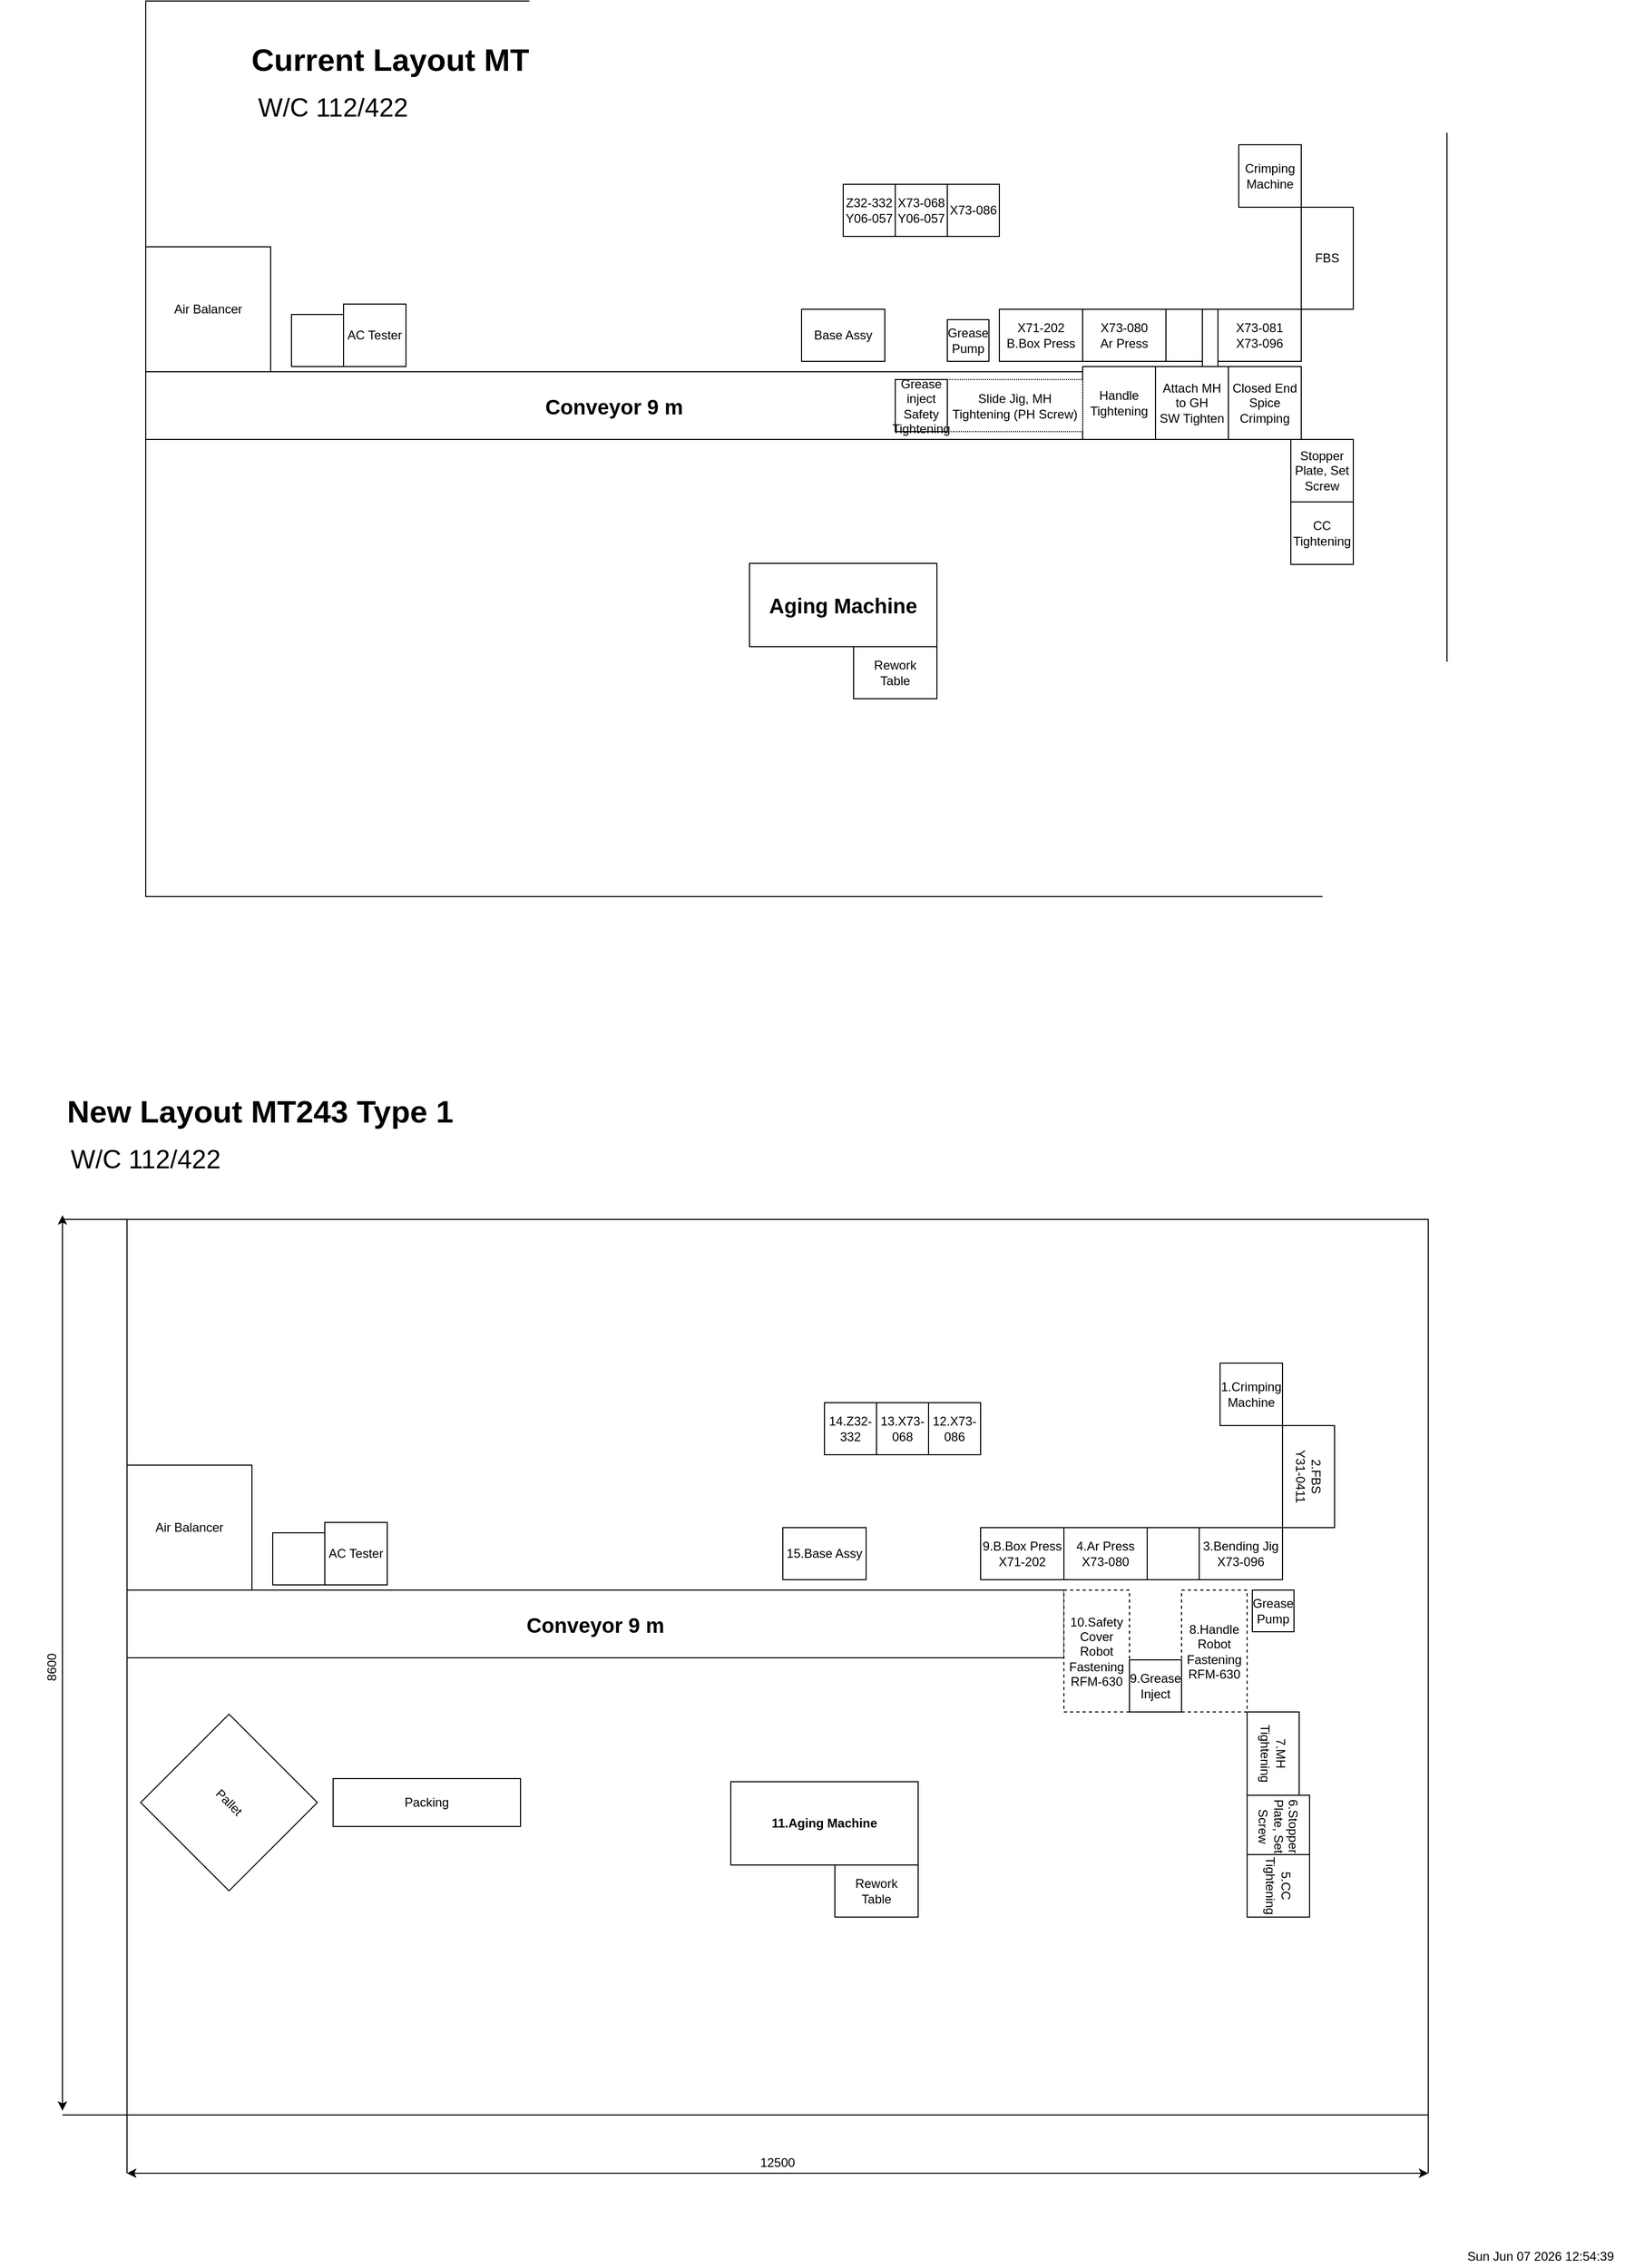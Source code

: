 <mxfile version="13.4.2" type="github" pages="4">
  <diagram id="wP9Wt2C_sTmRDWCd7HxM" name="Current">
    <mxGraphModel grid="1" shadow="0" math="0" pageHeight="1169" pageWidth="1654" pageScale="1" page="1" fold="1" arrows="1" connect="1" tooltips="1" guides="1" gridSize="10" dy="800" dx="1447">
      <root>
        <mxCell id="0" />
        <mxCell id="1" parent="0" />
        <mxCell id="Z4mGhJQoA359sYGt_ZBV-1" value="" parent="1" style="rounded=0;whiteSpace=wrap;html=1;" vertex="1">
          <mxGeometry as="geometry" y="154" x="220" width="1250" height="860" />
        </mxCell>
        <mxCell id="Z4mGhJQoA359sYGt_ZBV-2" value="&lt;b style=&quot;font-size: 20px&quot;&gt;&lt;font style=&quot;font-size: 20px&quot;&gt;Conveyor 9 m&lt;/font&gt;&lt;/b&gt;" parent="1" style="rounded=0;whiteSpace=wrap;html=1;" vertex="1">
          <mxGeometry as="geometry" y="510" x="220" width="900" height="65" />
        </mxCell>
        <mxCell id="Z4mGhJQoA359sYGt_ZBV-12" value="Handle Tightening" parent="1" style="rounded=0;whiteSpace=wrap;html=1;" vertex="1">
          <mxGeometry as="geometry" y="505" x="1120" width="70" height="70" />
        </mxCell>
        <mxCell id="Z4mGhJQoA359sYGt_ZBV-13" value="Attach MH to GH&lt;br&gt;SW Tighten" parent="1" style="rounded=0;whiteSpace=wrap;html=1;" vertex="1">
          <mxGeometry as="geometry" y="505" x="1190" width="70" height="70" />
        </mxCell>
        <mxCell id="Z4mGhJQoA359sYGt_ZBV-14" value="Closed End Spice Crimping" parent="1" style="rounded=0;whiteSpace=wrap;html=1;" vertex="1">
          <mxGeometry as="geometry" y="505" x="1260" width="70" height="70" />
        </mxCell>
        <mxCell id="Z4mGhJQoA359sYGt_ZBV-18" value="Stopper Plate, Set Screw" parent="1" style="rounded=0;whiteSpace=wrap;html=1;" vertex="1">
          <mxGeometry as="geometry" y="575" x="1320" width="60" height="60" />
        </mxCell>
        <mxCell id="Z4mGhJQoA359sYGt_ZBV-19" value="CC Tightening" parent="1" style="rounded=0;whiteSpace=wrap;html=1;" vertex="1">
          <mxGeometry as="geometry" y="635" x="1320" width="60" height="60" />
        </mxCell>
        <mxCell id="Z4mGhJQoA359sYGt_ZBV-20" value="&lt;b style=&quot;font-size: 30px&quot;&gt;&lt;font style=&quot;font-size: 30px&quot;&gt;Current Layout MT243&lt;/font&gt;&lt;/b&gt;" parent="1" style="text;html=1;strokeColor=none;fillColor=none;align=center;verticalAlign=middle;whiteSpace=wrap;rounded=0;" vertex="1">
          <mxGeometry as="geometry" y="180" x="250" width="460" height="60" />
        </mxCell>
        <mxCell id="Z4mGhJQoA359sYGt_ZBV-21" value="&lt;font style=&quot;font-size: 20px&quot;&gt;&lt;b&gt;Aging Machine&lt;/b&gt;&lt;/font&gt;" parent="1" style="rounded=0;whiteSpace=wrap;html=1;" vertex="1">
          <mxGeometry as="geometry" y="694" x="800" width="180" height="80" />
        </mxCell>
        <mxCell id="Z4mGhJQoA359sYGt_ZBV-22" value="&lt;font style=&quot;font-size: 25px&quot;&gt;W/C 112/422&lt;/font&gt;" parent="1" style="text;html=1;strokeColor=none;fillColor=none;align=center;verticalAlign=middle;whiteSpace=wrap;rounded=0;" vertex="1">
          <mxGeometry as="geometry" y="240" x="260" width="280" height="30" />
        </mxCell>
        <mxCell id="Z4mGhJQoA359sYGt_ZBV-26" value="X73-080&lt;br&gt;Ar Press" parent="1" style="rounded=0;whiteSpace=wrap;html=1;" vertex="1">
          <mxGeometry as="geometry" y="450" x="1120" width="80" height="50" />
        </mxCell>
        <mxCell id="Z4mGhJQoA359sYGt_ZBV-27" value="" parent="1" style="rounded=0;whiteSpace=wrap;html=1;" vertex="1">
          <mxGeometry as="geometry" y="450" x="1200" width="50" height="50" />
        </mxCell>
        <mxCell id="Z4mGhJQoA359sYGt_ZBV-28" value="X73-081&lt;br&gt;X73-096" parent="1" style="rounded=0;whiteSpace=wrap;html=1;" vertex="1">
          <mxGeometry as="geometry" y="450" x="1250" width="80" height="50" />
        </mxCell>
        <mxCell id="Z4mGhJQoA359sYGt_ZBV-31" value="FBS" parent="1" style="rounded=0;whiteSpace=wrap;html=1;" vertex="1">
          <mxGeometry as="geometry" y="352" x="1330" width="50" height="98" />
        </mxCell>
        <mxCell id="Z4mGhJQoA359sYGt_ZBV-32" value="Crimping&lt;br&gt;Machine" parent="1" style="rounded=0;whiteSpace=wrap;html=1;" vertex="1">
          <mxGeometry as="geometry" y="292" x="1270" width="60" height="60" />
        </mxCell>
        <mxCell id="Z4mGhJQoA359sYGt_ZBV-33" value="X71-202&lt;br&gt;B.Box Press" parent="1" style="rounded=0;whiteSpace=wrap;html=1;" vertex="1">
          <mxGeometry as="geometry" y="450" x="1040" width="80" height="50" />
        </mxCell>
        <mxCell id="Z4mGhJQoA359sYGt_ZBV-34" value="Grease Pump" parent="1" style="rounded=0;whiteSpace=wrap;html=1;" vertex="1">
          <mxGeometry as="geometry" y="460" x="990" width="40" height="40" />
        </mxCell>
        <mxCell id="Z4mGhJQoA359sYGt_ZBV-35" value="Rework&lt;br&gt;Table" parent="1" style="rounded=0;whiteSpace=wrap;html=1;" vertex="1">
          <mxGeometry as="geometry" y="774" x="900" width="80" height="50" />
        </mxCell>
        <mxCell id="Z4mGhJQoA359sYGt_ZBV-36" value="Air Balancer" parent="1" style="rounded=0;whiteSpace=wrap;html=1;" vertex="1">
          <mxGeometry as="geometry" y="390" x="220" width="120" height="120" />
        </mxCell>
        <mxCell id="Z4mGhJQoA359sYGt_ZBV-37" value="" parent="1" style="rounded=0;whiteSpace=wrap;html=1;" vertex="1">
          <mxGeometry as="geometry" y="455" x="360" width="50" height="50" />
        </mxCell>
        <mxCell id="Z4mGhJQoA359sYGt_ZBV-38" value="AC Tester" parent="1" style="rounded=0;whiteSpace=wrap;html=1;" vertex="1">
          <mxGeometry as="geometry" y="445" x="410" width="60" height="60" />
        </mxCell>
        <mxCell id="Z4mGhJQoA359sYGt_ZBV-39" value="X73-086" parent="1" style="rounded=0;whiteSpace=wrap;html=1;" vertex="1">
          <mxGeometry as="geometry" y="330" x="990" width="50" height="50" />
        </mxCell>
        <mxCell id="Z4mGhJQoA359sYGt_ZBV-40" value="X73-068&lt;br&gt;Y06-057" parent="1" style="rounded=0;whiteSpace=wrap;html=1;" vertex="1">
          <mxGeometry as="geometry" y="330" x="940" width="50" height="50" />
        </mxCell>
        <mxCell id="Z4mGhJQoA359sYGt_ZBV-41" value="Z32-332&lt;br&gt;Y06-057" parent="1" style="rounded=0;whiteSpace=wrap;html=1;" vertex="1">
          <mxGeometry as="geometry" y="330" x="890" width="50" height="50" />
        </mxCell>
        <mxCell id="Z4mGhJQoA359sYGt_ZBV-42" value="Base Assy" parent="1" style="rounded=0;whiteSpace=wrap;html=1;" vertex="1">
          <mxGeometry as="geometry" y="450" x="850" width="80" height="50" />
        </mxCell>
        <mxCell id="Z4mGhJQoA359sYGt_ZBV-43" value="" parent="1" style="rounded=0;whiteSpace=wrap;html=1;" vertex="1">
          <mxGeometry as="geometry" y="1324" x="202" width="1250" height="860" />
        </mxCell>
        <mxCell id="Z4mGhJQoA359sYGt_ZBV-44" value="&lt;b style=&quot;font-size: 20px&quot;&gt;&lt;font style=&quot;font-size: 20px&quot;&gt;Conveyor 9 m&lt;/font&gt;&lt;/b&gt;" parent="1" style="rounded=0;whiteSpace=wrap;html=1;" vertex="1">
          <mxGeometry as="geometry" y="1680" x="202" width="900" height="65" />
        </mxCell>
        <mxCell id="Z4mGhJQoA359sYGt_ZBV-50" value="&lt;b style=&quot;font-size: 30px&quot;&gt;&lt;font style=&quot;font-size: 30px&quot;&gt;New Layout MT243 Type 1&lt;/font&gt;&lt;/b&gt;" parent="1" style="text;html=1;strokeColor=none;fillColor=none;align=center;verticalAlign=middle;whiteSpace=wrap;rounded=0;" vertex="1">
          <mxGeometry as="geometry" y="1190" x="100" width="460" height="60" />
        </mxCell>
        <mxCell id="Z4mGhJQoA359sYGt_ZBV-51" value="&lt;font style=&quot;font-size: 12px&quot;&gt;&lt;b&gt;11.Aging Machine&lt;/b&gt;&lt;/font&gt;" parent="1" style="rounded=0;whiteSpace=wrap;html=1;" vertex="1">
          <mxGeometry as="geometry" y="1864" x="782" width="180" height="80" />
        </mxCell>
        <mxCell id="Z4mGhJQoA359sYGt_ZBV-52" value="&lt;font style=&quot;font-size: 25px&quot;&gt;W/C 112/422&lt;/font&gt;" parent="1" style="text;html=1;strokeColor=none;fillColor=none;align=center;verticalAlign=middle;whiteSpace=wrap;rounded=0;" vertex="1">
          <mxGeometry as="geometry" y="1250" x="80" width="280" height="30" />
        </mxCell>
        <mxCell id="Z4mGhJQoA359sYGt_ZBV-53" value="4.Ar Press&lt;br&gt;X73-080" parent="1" style="rounded=0;whiteSpace=wrap;html=1;" vertex="1">
          <mxGeometry as="geometry" y="1620" x="1102" width="80" height="50" />
        </mxCell>
        <mxCell id="Z4mGhJQoA359sYGt_ZBV-54" value="" parent="1" style="rounded=0;whiteSpace=wrap;html=1;" vertex="1">
          <mxGeometry as="geometry" y="1620" x="1182" width="50" height="50" />
        </mxCell>
        <mxCell id="Z4mGhJQoA359sYGt_ZBV-55" value="3.Bending Jig&lt;br&gt;X73-096" parent="1" style="rounded=0;whiteSpace=wrap;html=1;" vertex="1">
          <mxGeometry as="geometry" y="1620" x="1232" width="80" height="50" />
        </mxCell>
        <mxCell id="Z4mGhJQoA359sYGt_ZBV-56" value="2.FBS&lt;br&gt;Y31-0411" parent="1" style="rounded=0;whiteSpace=wrap;html=1;horizontal=0;direction=west;rotation=-180;" vertex="1">
          <mxGeometry as="geometry" y="1522" x="1312" width="50" height="98" />
        </mxCell>
        <mxCell id="Z4mGhJQoA359sYGt_ZBV-57" value="1.Crimping&lt;br&gt;Machine" parent="1" style="rounded=0;whiteSpace=wrap;html=1;" vertex="1">
          <mxGeometry as="geometry" y="1462" x="1252" width="60" height="60" />
        </mxCell>
        <mxCell id="Z4mGhJQoA359sYGt_ZBV-58" value="9.B.Box Press&lt;br&gt;X71-202" parent="1" style="rounded=0;whiteSpace=wrap;html=1;" vertex="1">
          <mxGeometry as="geometry" y="1620" x="1022" width="80" height="50" />
        </mxCell>
        <mxCell id="Z4mGhJQoA359sYGt_ZBV-59" value="Grease Pump" parent="1" style="rounded=0;whiteSpace=wrap;html=1;" vertex="1">
          <mxGeometry as="geometry" y="1680" x="1283" width="40" height="40" />
        </mxCell>
        <mxCell id="Z4mGhJQoA359sYGt_ZBV-60" value="Rework&lt;br&gt;Table" parent="1" style="rounded=0;whiteSpace=wrap;html=1;" vertex="1">
          <mxGeometry as="geometry" y="1944" x="882" width="80" height="50" />
        </mxCell>
        <mxCell id="Z4mGhJQoA359sYGt_ZBV-61" value="Air Balancer" parent="1" style="rounded=0;whiteSpace=wrap;html=1;" vertex="1">
          <mxGeometry as="geometry" y="1560" x="202" width="120" height="120" />
        </mxCell>
        <mxCell id="Z4mGhJQoA359sYGt_ZBV-62" value="" parent="1" style="rounded=0;whiteSpace=wrap;html=1;" vertex="1">
          <mxGeometry as="geometry" y="1625" x="342" width="50" height="50" />
        </mxCell>
        <mxCell id="Z4mGhJQoA359sYGt_ZBV-63" value="AC Tester" parent="1" style="rounded=0;whiteSpace=wrap;html=1;" vertex="1">
          <mxGeometry as="geometry" y="1615" x="392" width="60" height="60" />
        </mxCell>
        <mxCell id="Z4mGhJQoA359sYGt_ZBV-64" value="12.X73-086" parent="1" style="rounded=0;whiteSpace=wrap;html=1;" vertex="1">
          <mxGeometry as="geometry" y="1500" x="972" width="50" height="50" />
        </mxCell>
        <mxCell id="Z4mGhJQoA359sYGt_ZBV-65" value="13.X73-068" parent="1" style="rounded=0;whiteSpace=wrap;html=1;" vertex="1">
          <mxGeometry as="geometry" y="1500" x="922" width="50" height="50" />
        </mxCell>
        <mxCell id="Z4mGhJQoA359sYGt_ZBV-66" value="14.Z32-332" parent="1" style="rounded=0;whiteSpace=wrap;html=1;" vertex="1">
          <mxGeometry as="geometry" y="1500" x="872" width="50" height="50" />
        </mxCell>
        <mxCell id="Z4mGhJQoA359sYGt_ZBV-67" value="15.Base Assy" parent="1" style="rounded=0;whiteSpace=wrap;html=1;" vertex="1">
          <mxGeometry as="geometry" y="1620" x="832" width="80" height="50" />
        </mxCell>
        <mxCell id="Z4mGhJQoA359sYGt_ZBV-68" value="Slide Jig, MH Tightening (PH Screw)" parent="1" style="rounded=0;whiteSpace=wrap;html=1;dashed=1;dashPattern=1 1;" vertex="1">
          <mxGeometry as="geometry" y="517.5" x="990" width="130" height="50" />
        </mxCell>
        <mxCell id="Z4mGhJQoA359sYGt_ZBV-69" value="Grease inject&lt;br&gt;Safety Tightening" parent="1" style="rounded=0;whiteSpace=wrap;html=1;" vertex="1">
          <mxGeometry as="geometry" y="517.5" x="940" width="50" height="50" />
        </mxCell>
        <mxCell id="Z4mGhJQoA359sYGt_ZBV-70" value="10.Safety Cover Robot Fastening&lt;br&gt;RFM-630" parent="1" style="rounded=0;whiteSpace=wrap;html=1;dashed=1;" vertex="1">
          <mxGeometry as="geometry" y="1680" x="1102" width="63" height="117" />
        </mxCell>
        <mxCell id="Z4mGhJQoA359sYGt_ZBV-71" value="8.Handle Robot Fastening&lt;br&gt;RFM-630" parent="1" style="rounded=0;whiteSpace=wrap;html=1;dashed=1;" vertex="1">
          <mxGeometry as="geometry" y="1680" x="1215" width="63" height="117" />
        </mxCell>
        <mxCell id="Z4mGhJQoA359sYGt_ZBV-73" value="9.Grease Inject" parent="1" style="rounded=0;whiteSpace=wrap;html=1;" vertex="1">
          <mxGeometry as="geometry" y="1747" x="1165" width="50" height="50" />
        </mxCell>
        <mxCell id="Z4mGhJQoA359sYGt_ZBV-74" value="7.MH Tightening" parent="1" style="rounded=0;whiteSpace=wrap;html=1;horizontal=0;rotation=-180;" vertex="1">
          <mxGeometry as="geometry" y="1797" x="1278" width="50" height="80" />
        </mxCell>
        <mxCell id="Z4mGhJQoA359sYGt_ZBV-75" value="6.Stopper Plate, Set Screw" parent="1" style="rounded=0;whiteSpace=wrap;html=1;horizontal=0;rotation=-180;" vertex="1">
          <mxGeometry as="geometry" y="1877" x="1278" width="60" height="60" />
        </mxCell>
        <mxCell id="Z4mGhJQoA359sYGt_ZBV-76" value="5.CC Tightening" parent="1" style="rounded=0;whiteSpace=wrap;html=1;rotation=90;" vertex="1">
          <mxGeometry as="geometry" y="1934" x="1278" width="60" height="60" />
        </mxCell>
        <mxCell id="ojeW7tT7iBC3eu_94yLe-4" value="" parent="1" style="rounded=0;whiteSpace=wrap;html=1;labelBackgroundColor=#ffffff;" vertex="1">
          <mxGeometry as="geometry" y="450" x="1235" width="15" height="55" />
        </mxCell>
        <mxCell id="ojeW7tT7iBC3eu_94yLe-6" value="" parent="1" style="endArrow=none;html=1;" edge="1">
          <mxGeometry as="geometry" width="50" height="50" relative="1">
            <mxPoint as="sourcePoint" y="1324" x="140" />
            <mxPoint as="targetPoint" y="1324" x="202" />
          </mxGeometry>
        </mxCell>
        <mxCell id="ojeW7tT7iBC3eu_94yLe-8" value="" parent="1" style="endArrow=none;html=1;" edge="1">
          <mxGeometry as="geometry" width="50" height="50" relative="1">
            <mxPoint as="sourcePoint" y="2184" x="140" />
            <mxPoint as="targetPoint" y="2184" x="202" />
          </mxGeometry>
        </mxCell>
        <mxCell id="ojeW7tT7iBC3eu_94yLe-9" value="" parent="1" style="endArrow=classic;startArrow=classic;html=1;" edge="1">
          <mxGeometry as="geometry" width="50" height="50" relative="1">
            <mxPoint as="sourcePoint" y="2180" x="140" />
            <mxPoint as="targetPoint" y="1320" x="140" />
          </mxGeometry>
        </mxCell>
        <mxCell id="ojeW7tT7iBC3eu_94yLe-11" value="8600" parent="1" style="text;html=1;strokeColor=none;fillColor=none;align=center;verticalAlign=middle;whiteSpace=wrap;rounded=0;labelBackgroundColor=none;aspect=fixed;rotation=-90;" vertex="1">
          <mxGeometry as="geometry" y="1744" x="110" width="40" height="20" />
        </mxCell>
        <mxCell id="ojeW7tT7iBC3eu_94yLe-12" value="" parent="1" style="endArrow=none;html=1;entryX=0;entryY=1;entryDx=0;entryDy=0;" edge="1" target="Z4mGhJQoA359sYGt_ZBV-43">
          <mxGeometry as="geometry" width="50" height="50" relative="1">
            <mxPoint as="sourcePoint" y="2240" x="202" />
            <mxPoint as="targetPoint" y="2250" x="260" />
          </mxGeometry>
        </mxCell>
        <mxCell id="ojeW7tT7iBC3eu_94yLe-13" value="" parent="1" style="endArrow=none;html=1;entryX=0;entryY=1;entryDx=0;entryDy=0;" edge="1">
          <mxGeometry as="geometry" width="50" height="50" relative="1">
            <mxPoint as="sourcePoint" y="2240" x="1452" />
            <mxPoint as="targetPoint" y="2184" x="1452" />
          </mxGeometry>
        </mxCell>
        <mxCell id="ojeW7tT7iBC3eu_94yLe-15" value="" parent="1" style="endArrow=classic;startArrow=classic;html=1;" edge="1">
          <mxGeometry as="geometry" width="50" height="50" relative="1">
            <mxPoint as="sourcePoint" y="2240" x="1452" />
            <mxPoint as="targetPoint" y="2240" x="202" />
          </mxGeometry>
        </mxCell>
        <mxCell id="ojeW7tT7iBC3eu_94yLe-16" value="12500" parent="1" style="text;html=1;strokeColor=none;fillColor=none;align=center;verticalAlign=middle;whiteSpace=wrap;rounded=0;labelBackgroundColor=none;" vertex="1">
          <mxGeometry as="geometry" y="2220" x="807" width="40" height="20" />
        </mxCell>
        <mxCell id="ojeW7tT7iBC3eu_94yLe-17" value="&lt;font style=&quot;background-color: transparent&quot;&gt;Pallet&lt;/font&gt;" parent="1" style="whiteSpace=wrap;html=1;aspect=fixed;labelBackgroundColor=none;rotation=45;" vertex="1">
          <mxGeometry as="geometry" y="1824" x="240" width="120" height="120" />
        </mxCell>
        <UserObject id="ojeW7tT7iBC3eu_94yLe-18" label="%date{ddd mmm dd yyyy HH:MM:ss}%" placeholders="1">
          <mxCell parent="1" style="text;html=1;strokeColor=none;fillColor=none;align=center;verticalAlign=middle;whiteSpace=wrap;overflow=hidden;labelBackgroundColor=none;" vertex="1">
            <mxGeometry as="geometry" y="2310" x="1480" width="160" height="20" />
          </mxCell>
        </UserObject>
        <mxCell id="ojeW7tT7iBC3eu_94yLe-29" value="Packing" parent="1" style="rounded=0;whiteSpace=wrap;html=1;" vertex="1">
          <mxGeometry as="geometry" y="1861" x="400" width="180" height="46" />
        </mxCell>
      </root>
    </mxGraphModel>
  </diagram>
  <diagram id="a1I7eFaacvql8K30oj_m" name="Type1">
    <mxGraphModel grid="1" shadow="0" math="0" pageHeight="1169" pageWidth="1654" pageScale="1" page="1" fold="1" arrows="1" connect="1" tooltips="1" guides="1" gridSize="10" dy="-483" dx="1240">
      <root>
        <mxCell id="PlNr080X48ymPJ8tfxlA-0" />
        <mxCell id="PlNr080X48ymPJ8tfxlA-1" parent="PlNr080X48ymPJ8tfxlA-0" />
        <mxCell id="PlNr080X48ymPJ8tfxlA-27" value="" parent="PlNr080X48ymPJ8tfxlA-1" style="rounded=0;whiteSpace=wrap;html=1;" vertex="1">
          <mxGeometry as="geometry" y="1324" x="202" width="1250" height="860" />
        </mxCell>
        <mxCell id="PlNr080X48ymPJ8tfxlA-28" value="&lt;b style=&quot;font-size: 20px&quot;&gt;&lt;font style=&quot;font-size: 20px&quot;&gt;Conveyor 9 m&lt;/font&gt;&lt;/b&gt;" parent="PlNr080X48ymPJ8tfxlA-1" style="rounded=0;whiteSpace=wrap;html=1;" vertex="1">
          <mxGeometry as="geometry" y="1680" x="202" width="900" height="65" />
        </mxCell>
        <mxCell id="PlNr080X48ymPJ8tfxlA-29" value="&lt;b style=&quot;font-size: 30px&quot;&gt;&lt;font style=&quot;font-size: 30px&quot;&gt;New Layout MT243 Type 1&lt;/font&gt;&lt;/b&gt;" parent="PlNr080X48ymPJ8tfxlA-1" style="text;html=1;strokeColor=none;fillColor=none;align=center;verticalAlign=middle;whiteSpace=wrap;rounded=0;" vertex="1">
          <mxGeometry as="geometry" y="1190" x="100" width="460" height="60" />
        </mxCell>
        <mxCell id="PlNr080X48ymPJ8tfxlA-30" value="&lt;font style=&quot;font-size: 12px&quot;&gt;&lt;b&gt;11.Aging Machine&lt;/b&gt;&lt;/font&gt;" parent="PlNr080X48ymPJ8tfxlA-1" style="rounded=0;whiteSpace=wrap;html=1;" vertex="1">
          <mxGeometry as="geometry" y="1864" x="782" width="180" height="80" />
        </mxCell>
        <mxCell id="PlNr080X48ymPJ8tfxlA-31" value="&lt;font style=&quot;font-size: 25px&quot;&gt;W/C 112/422&lt;/font&gt;" parent="PlNr080X48ymPJ8tfxlA-1" style="text;html=1;strokeColor=none;fillColor=none;align=center;verticalAlign=middle;whiteSpace=wrap;rounded=0;" vertex="1">
          <mxGeometry as="geometry" y="1250" x="80" width="280" height="30" />
        </mxCell>
        <mxCell id="PlNr080X48ymPJ8tfxlA-32" value="4.Ar Press&lt;br&gt;X73-080" parent="PlNr080X48ymPJ8tfxlA-1" style="rounded=0;whiteSpace=wrap;html=1;" vertex="1">
          <mxGeometry as="geometry" y="1620" x="1102" width="80" height="50" />
        </mxCell>
        <mxCell id="PlNr080X48ymPJ8tfxlA-33" value="" parent="PlNr080X48ymPJ8tfxlA-1" style="rounded=0;whiteSpace=wrap;html=1;" vertex="1">
          <mxGeometry as="geometry" y="1620" x="1182" width="50" height="50" />
        </mxCell>
        <mxCell id="PlNr080X48ymPJ8tfxlA-34" value="3.Bending Jig&lt;br&gt;X73-096" parent="PlNr080X48ymPJ8tfxlA-1" style="rounded=0;whiteSpace=wrap;html=1;" vertex="1">
          <mxGeometry as="geometry" y="1620" x="1232" width="80" height="50" />
        </mxCell>
        <mxCell id="PlNr080X48ymPJ8tfxlA-35" value="2.FBS&lt;br&gt;Y31-0411" parent="PlNr080X48ymPJ8tfxlA-1" style="rounded=0;whiteSpace=wrap;html=1;horizontal=0;direction=west;rotation=-180;" vertex="1">
          <mxGeometry as="geometry" y="1522" x="1312" width="50" height="98" />
        </mxCell>
        <mxCell id="PlNr080X48ymPJ8tfxlA-36" value="1.Crimping&lt;br&gt;Machine" parent="PlNr080X48ymPJ8tfxlA-1" style="rounded=0;whiteSpace=wrap;html=1;" vertex="1">
          <mxGeometry as="geometry" y="1462" x="1252" width="60" height="60" />
        </mxCell>
        <mxCell id="PlNr080X48ymPJ8tfxlA-37" value="9.B.Box Press&lt;br&gt;X71-202" parent="PlNr080X48ymPJ8tfxlA-1" style="rounded=0;whiteSpace=wrap;html=1;" vertex="1">
          <mxGeometry as="geometry" y="1620" x="1022" width="80" height="50" />
        </mxCell>
        <mxCell id="PlNr080X48ymPJ8tfxlA-38" value="Grease Pump" parent="PlNr080X48ymPJ8tfxlA-1" style="rounded=0;whiteSpace=wrap;html=1;" vertex="1">
          <mxGeometry as="geometry" y="1680" x="1283" width="40" height="40" />
        </mxCell>
        <mxCell id="PlNr080X48ymPJ8tfxlA-39" value="Rework&lt;br&gt;Table" parent="PlNr080X48ymPJ8tfxlA-1" style="rounded=0;whiteSpace=wrap;html=1;" vertex="1">
          <mxGeometry as="geometry" y="1944" x="882" width="80" height="50" />
        </mxCell>
        <mxCell id="PlNr080X48ymPJ8tfxlA-40" value="Air Balancer" parent="PlNr080X48ymPJ8tfxlA-1" style="rounded=0;whiteSpace=wrap;html=1;" vertex="1">
          <mxGeometry as="geometry" y="1560" x="202" width="120" height="120" />
        </mxCell>
        <mxCell id="PlNr080X48ymPJ8tfxlA-41" value="" parent="PlNr080X48ymPJ8tfxlA-1" style="rounded=0;whiteSpace=wrap;html=1;" vertex="1">
          <mxGeometry as="geometry" y="1625" x="342" width="50" height="50" />
        </mxCell>
        <mxCell id="PlNr080X48ymPJ8tfxlA-42" value="AC Tester" parent="PlNr080X48ymPJ8tfxlA-1" style="rounded=0;whiteSpace=wrap;html=1;" vertex="1">
          <mxGeometry as="geometry" y="1615" x="392" width="60" height="60" />
        </mxCell>
        <mxCell id="PlNr080X48ymPJ8tfxlA-43" value="12.X73-086" parent="PlNr080X48ymPJ8tfxlA-1" style="rounded=0;whiteSpace=wrap;html=1;" vertex="1">
          <mxGeometry as="geometry" y="1500" x="972" width="50" height="50" />
        </mxCell>
        <mxCell id="PlNr080X48ymPJ8tfxlA-44" value="13.X73-068" parent="PlNr080X48ymPJ8tfxlA-1" style="rounded=0;whiteSpace=wrap;html=1;" vertex="1">
          <mxGeometry as="geometry" y="1500" x="922" width="50" height="50" />
        </mxCell>
        <mxCell id="PlNr080X48ymPJ8tfxlA-45" value="14.Z32-332" parent="PlNr080X48ymPJ8tfxlA-1" style="rounded=0;whiteSpace=wrap;html=1;" vertex="1">
          <mxGeometry as="geometry" y="1500" x="872" width="50" height="50" />
        </mxCell>
        <mxCell id="PlNr080X48ymPJ8tfxlA-46" value="15.Base Assy" parent="PlNr080X48ymPJ8tfxlA-1" style="rounded=0;whiteSpace=wrap;html=1;" vertex="1">
          <mxGeometry as="geometry" y="1620" x="832" width="80" height="50" />
        </mxCell>
        <mxCell id="PlNr080X48ymPJ8tfxlA-49" value="10.Safety Cover Robot Fastening&lt;br&gt;RFM-630" parent="PlNr080X48ymPJ8tfxlA-1" style="rounded=0;whiteSpace=wrap;html=1;dashed=1;" vertex="1">
          <mxGeometry as="geometry" y="1680" x="1102" width="63" height="117" />
        </mxCell>
        <mxCell id="PlNr080X48ymPJ8tfxlA-50" value="8.Handle Robot Fastening&lt;br&gt;RFM-630" parent="PlNr080X48ymPJ8tfxlA-1" style="rounded=0;whiteSpace=wrap;html=1;dashed=1;" vertex="1">
          <mxGeometry as="geometry" y="1680" x="1215" width="63" height="117" />
        </mxCell>
        <mxCell id="PlNr080X48ymPJ8tfxlA-51" value="9.Grease Inject" parent="PlNr080X48ymPJ8tfxlA-1" style="rounded=0;whiteSpace=wrap;html=1;" vertex="1">
          <mxGeometry as="geometry" y="1747" x="1165" width="50" height="50" />
        </mxCell>
        <mxCell id="PlNr080X48ymPJ8tfxlA-52" value="7.MH Tightening" parent="PlNr080X48ymPJ8tfxlA-1" style="rounded=0;whiteSpace=wrap;html=1;horizontal=0;rotation=-180;" vertex="1">
          <mxGeometry as="geometry" y="1797" x="1278" width="50" height="80" />
        </mxCell>
        <mxCell id="PlNr080X48ymPJ8tfxlA-53" value="6.Stopper Plate, Set Screw" parent="PlNr080X48ymPJ8tfxlA-1" style="rounded=0;whiteSpace=wrap;html=1;horizontal=0;rotation=-180;" vertex="1">
          <mxGeometry as="geometry" y="1877" x="1278" width="60" height="60" />
        </mxCell>
        <mxCell id="PlNr080X48ymPJ8tfxlA-54" value="5.CC Tightening" parent="PlNr080X48ymPJ8tfxlA-1" style="rounded=0;whiteSpace=wrap;html=1;rotation=90;" vertex="1">
          <mxGeometry as="geometry" y="1934" x="1278" width="60" height="60" />
        </mxCell>
        <mxCell id="PlNr080X48ymPJ8tfxlA-56" value="" parent="PlNr080X48ymPJ8tfxlA-1" style="endArrow=none;html=1;" edge="1">
          <mxGeometry as="geometry" width="50" height="50" relative="1">
            <mxPoint as="sourcePoint" y="1324" x="140" />
            <mxPoint as="targetPoint" y="1324" x="202" />
          </mxGeometry>
        </mxCell>
        <mxCell id="PlNr080X48ymPJ8tfxlA-57" value="" parent="PlNr080X48ymPJ8tfxlA-1" style="endArrow=none;html=1;" edge="1">
          <mxGeometry as="geometry" width="50" height="50" relative="1">
            <mxPoint as="sourcePoint" y="2184" x="140" />
            <mxPoint as="targetPoint" y="2184" x="202" />
          </mxGeometry>
        </mxCell>
        <mxCell id="PlNr080X48ymPJ8tfxlA-58" value="" parent="PlNr080X48ymPJ8tfxlA-1" style="endArrow=classic;startArrow=classic;html=1;" edge="1">
          <mxGeometry as="geometry" width="50" height="50" relative="1">
            <mxPoint as="sourcePoint" y="2180" x="140" />
            <mxPoint as="targetPoint" y="1320" x="140" />
          </mxGeometry>
        </mxCell>
        <mxCell id="PlNr080X48ymPJ8tfxlA-59" value="8600" parent="PlNr080X48ymPJ8tfxlA-1" style="text;html=1;strokeColor=none;fillColor=none;align=center;verticalAlign=middle;whiteSpace=wrap;rounded=0;labelBackgroundColor=none;aspect=fixed;rotation=-90;" vertex="1">
          <mxGeometry as="geometry" y="1744" x="110" width="40" height="20" />
        </mxCell>
        <mxCell id="PlNr080X48ymPJ8tfxlA-60" value="" parent="PlNr080X48ymPJ8tfxlA-1" style="endArrow=none;html=1;entryX=0;entryY=1;entryDx=0;entryDy=0;" edge="1" target="PlNr080X48ymPJ8tfxlA-27">
          <mxGeometry as="geometry" width="50" height="50" relative="1">
            <mxPoint as="sourcePoint" y="2240" x="202" />
            <mxPoint as="targetPoint" y="2250" x="260" />
          </mxGeometry>
        </mxCell>
        <mxCell id="PlNr080X48ymPJ8tfxlA-61" value="" parent="PlNr080X48ymPJ8tfxlA-1" style="endArrow=none;html=1;entryX=0;entryY=1;entryDx=0;entryDy=0;" edge="1">
          <mxGeometry as="geometry" width="50" height="50" relative="1">
            <mxPoint as="sourcePoint" y="2240" x="1452" />
            <mxPoint as="targetPoint" y="2184" x="1452" />
          </mxGeometry>
        </mxCell>
        <mxCell id="PlNr080X48ymPJ8tfxlA-62" value="" parent="PlNr080X48ymPJ8tfxlA-1" style="endArrow=classic;startArrow=classic;html=1;" edge="1">
          <mxGeometry as="geometry" width="50" height="50" relative="1">
            <mxPoint as="sourcePoint" y="2240" x="1452" />
            <mxPoint as="targetPoint" y="2240" x="202" />
          </mxGeometry>
        </mxCell>
        <mxCell id="PlNr080X48ymPJ8tfxlA-63" value="12500" parent="PlNr080X48ymPJ8tfxlA-1" style="text;html=1;strokeColor=none;fillColor=none;align=center;verticalAlign=middle;whiteSpace=wrap;rounded=0;labelBackgroundColor=none;" vertex="1">
          <mxGeometry as="geometry" y="2220" x="807" width="40" height="20" />
        </mxCell>
        <mxCell id="PlNr080X48ymPJ8tfxlA-64" value="&lt;font style=&quot;background-color: transparent&quot;&gt;Pallet&lt;/font&gt;" parent="PlNr080X48ymPJ8tfxlA-1" style="whiteSpace=wrap;html=1;aspect=fixed;labelBackgroundColor=none;rotation=45;" vertex="1">
          <mxGeometry as="geometry" y="1824" x="240" width="120" height="120" />
        </mxCell>
        <UserObject id="PlNr080X48ymPJ8tfxlA-65" label="%date{ddd mmm dd yyyy HH:MM:ss}%" placeholders="1">
          <mxCell parent="PlNr080X48ymPJ8tfxlA-1" style="text;html=1;strokeColor=none;fillColor=none;align=center;verticalAlign=middle;whiteSpace=wrap;overflow=hidden;labelBackgroundColor=none;" vertex="1">
            <mxGeometry as="geometry" y="2310" x="1480" width="160" height="20" />
          </mxCell>
        </UserObject>
        <mxCell id="PlNr080X48ymPJ8tfxlA-66" value="Packing" parent="PlNr080X48ymPJ8tfxlA-1" style="rounded=0;whiteSpace=wrap;html=1;" vertex="1">
          <mxGeometry as="geometry" y="1861" x="400" width="180" height="46" />
        </mxCell>
      </root>
    </mxGraphModel>
  </diagram>
  <diagram id="f2VGJII_2y8b4zomRorp" name="Type2">
    <mxGraphModel grid="1" shadow="0" math="0" pageHeight="1169" pageWidth="1654" pageScale="1" page="1" fold="1" arrows="1" connect="1" tooltips="1" guides="1" gridSize="10" dy="-689" dx="868">
      <root>
        <mxCell id="L-VaqTzVUI_c6U14HScF-0" />
        <mxCell id="L-VaqTzVUI_c6U14HScF-1" parent="L-VaqTzVUI_c6U14HScF-0" />
        <mxCell id="L-VaqTzVUI_c6U14HScF-2" value="" parent="L-VaqTzVUI_c6U14HScF-1" style="rounded=0;whiteSpace=wrap;html=1;" vertex="1">
          <mxGeometry as="geometry" y="1324" x="202" width="1250" height="860" />
        </mxCell>
        <mxCell id="L-VaqTzVUI_c6U14HScF-3" value="&lt;b style=&quot;font-size: 20px&quot;&gt;&lt;font style=&quot;font-size: 20px&quot;&gt;Conveyor 9 m&lt;/font&gt;&lt;/b&gt;" parent="L-VaqTzVUI_c6U14HScF-1" style="rounded=0;whiteSpace=wrap;html=1;" vertex="1">
          <mxGeometry as="geometry" y="1680" x="202" width="900" height="65" />
        </mxCell>
        <mxCell id="L-VaqTzVUI_c6U14HScF-4" value="&lt;b style=&quot;font-size: 30px&quot;&gt;&lt;font style=&quot;font-size: 30px&quot;&gt;New Layout MT243 Type 2&lt;br&gt;&lt;/font&gt;&lt;/b&gt;" parent="L-VaqTzVUI_c6U14HScF-1" style="text;html=1;strokeColor=none;fillColor=none;align=center;verticalAlign=middle;whiteSpace=wrap;rounded=0;" vertex="1">
          <mxGeometry as="geometry" y="1190" x="100" width="460" height="60" />
        </mxCell>
        <mxCell id="L-VaqTzVUI_c6U14HScF-5" value="&lt;font style=&quot;font-size: 12px&quot;&gt;&lt;b&gt;11.Aging Machine&lt;/b&gt;&lt;/font&gt;" parent="L-VaqTzVUI_c6U14HScF-1" style="rounded=0;whiteSpace=wrap;html=1;" vertex="1">
          <mxGeometry as="geometry" y="1864" x="782" width="180" height="80" />
        </mxCell>
        <mxCell id="L-VaqTzVUI_c6U14HScF-6" value="&lt;font style=&quot;font-size: 25px&quot;&gt;W/C 112/422&lt;/font&gt;" parent="L-VaqTzVUI_c6U14HScF-1" style="text;html=1;strokeColor=none;fillColor=none;align=center;verticalAlign=middle;whiteSpace=wrap;rounded=0;" vertex="1">
          <mxGeometry as="geometry" y="1250" x="80" width="280" height="30" />
        </mxCell>
        <mxCell id="L-VaqTzVUI_c6U14HScF-7" value="4.Ar Press&lt;br&gt;X73-080" parent="L-VaqTzVUI_c6U14HScF-1" style="rounded=0;whiteSpace=wrap;html=1;" vertex="1">
          <mxGeometry as="geometry" y="1620" x="1102" width="80" height="50" />
        </mxCell>
        <mxCell id="L-VaqTzVUI_c6U14HScF-8" value="" parent="L-VaqTzVUI_c6U14HScF-1" style="rounded=0;whiteSpace=wrap;html=1;" vertex="1">
          <mxGeometry as="geometry" y="1620" x="1182" width="50" height="50" />
        </mxCell>
        <mxCell id="L-VaqTzVUI_c6U14HScF-9" value="3.Bending Jig&lt;br&gt;X73-096" parent="L-VaqTzVUI_c6U14HScF-1" style="rounded=0;whiteSpace=wrap;html=1;" vertex="1">
          <mxGeometry as="geometry" y="1620" x="1232" width="80" height="50" />
        </mxCell>
        <mxCell id="L-VaqTzVUI_c6U14HScF-10" value="2.FBS&lt;br&gt;Y31-0411" parent="L-VaqTzVUI_c6U14HScF-1" style="rounded=0;whiteSpace=wrap;html=1;horizontal=0;direction=west;rotation=-180;" vertex="1">
          <mxGeometry as="geometry" y="1522" x="1312" width="50" height="98" />
        </mxCell>
        <mxCell id="L-VaqTzVUI_c6U14HScF-11" value="1.Crimping&lt;br&gt;Machine" parent="L-VaqTzVUI_c6U14HScF-1" style="rounded=0;whiteSpace=wrap;html=1;" vertex="1">
          <mxGeometry as="geometry" y="1462" x="1252" width="60" height="60" />
        </mxCell>
        <mxCell id="L-VaqTzVUI_c6U14HScF-12" value="9.B.Box Press&lt;br&gt;X71-202" parent="L-VaqTzVUI_c6U14HScF-1" style="rounded=0;whiteSpace=wrap;html=1;" vertex="1">
          <mxGeometry as="geometry" y="1620" x="1022" width="80" height="50" />
        </mxCell>
        <mxCell id="L-VaqTzVUI_c6U14HScF-13" value="Grease Pump" parent="L-VaqTzVUI_c6U14HScF-1" style="rounded=0;whiteSpace=wrap;html=1;" vertex="1">
          <mxGeometry as="geometry" y="1680" x="1283" width="40" height="40" />
        </mxCell>
        <mxCell id="L-VaqTzVUI_c6U14HScF-14" value="Rework&lt;br&gt;Table" parent="L-VaqTzVUI_c6U14HScF-1" style="rounded=0;whiteSpace=wrap;html=1;" vertex="1">
          <mxGeometry as="geometry" y="1944" x="882" width="80" height="50" />
        </mxCell>
        <mxCell id="L-VaqTzVUI_c6U14HScF-15" value="Air Balancer" parent="L-VaqTzVUI_c6U14HScF-1" style="rounded=0;whiteSpace=wrap;html=1;" vertex="1">
          <mxGeometry as="geometry" y="1560" x="202" width="120" height="120" />
        </mxCell>
        <mxCell id="L-VaqTzVUI_c6U14HScF-16" value="" parent="L-VaqTzVUI_c6U14HScF-1" style="rounded=0;whiteSpace=wrap;html=1;" vertex="1">
          <mxGeometry as="geometry" y="1625" x="342" width="50" height="50" />
        </mxCell>
        <mxCell id="L-VaqTzVUI_c6U14HScF-17" value="AC Tester" parent="L-VaqTzVUI_c6U14HScF-1" style="rounded=0;whiteSpace=wrap;html=1;" vertex="1">
          <mxGeometry as="geometry" y="1615" x="392" width="60" height="60" />
        </mxCell>
        <mxCell id="L-VaqTzVUI_c6U14HScF-18" value="12.X73-086" parent="L-VaqTzVUI_c6U14HScF-1" style="rounded=0;whiteSpace=wrap;html=1;" vertex="1">
          <mxGeometry as="geometry" y="1500" x="972" width="50" height="50" />
        </mxCell>
        <mxCell id="L-VaqTzVUI_c6U14HScF-19" value="13.X73-068" parent="L-VaqTzVUI_c6U14HScF-1" style="rounded=0;whiteSpace=wrap;html=1;" vertex="1">
          <mxGeometry as="geometry" y="1500" x="922" width="50" height="50" />
        </mxCell>
        <mxCell id="L-VaqTzVUI_c6U14HScF-20" value="14.Z32-332" parent="L-VaqTzVUI_c6U14HScF-1" style="rounded=0;whiteSpace=wrap;html=1;" vertex="1">
          <mxGeometry as="geometry" y="1500" x="872" width="50" height="50" />
        </mxCell>
        <mxCell id="L-VaqTzVUI_c6U14HScF-21" value="15.Base Assy" parent="L-VaqTzVUI_c6U14HScF-1" style="rounded=0;whiteSpace=wrap;html=1;" vertex="1">
          <mxGeometry as="geometry" y="1620" x="832" width="80" height="50" />
        </mxCell>
        <mxCell id="L-VaqTzVUI_c6U14HScF-22" value="10.Safety Cover Robot Fastening&lt;br&gt;RFM-630" parent="L-VaqTzVUI_c6U14HScF-1" style="rounded=0;whiteSpace=wrap;html=1;dashed=1;" vertex="1">
          <mxGeometry as="geometry" y="1680" x="1102" width="63" height="117" />
        </mxCell>
        <mxCell id="L-VaqTzVUI_c6U14HScF-23" value="8.Handle Robot Fastening&lt;br&gt;RFM-630" parent="L-VaqTzVUI_c6U14HScF-1" style="rounded=0;whiteSpace=wrap;html=1;dashed=1;" vertex="1">
          <mxGeometry as="geometry" y="1680" x="1215" width="63" height="117" />
        </mxCell>
        <mxCell id="L-VaqTzVUI_c6U14HScF-24" value="9.Grease Inject" parent="L-VaqTzVUI_c6U14HScF-1" style="rounded=0;whiteSpace=wrap;html=1;" vertex="1">
          <mxGeometry as="geometry" y="1747" x="1165" width="50" height="50" />
        </mxCell>
        <mxCell id="L-VaqTzVUI_c6U14HScF-25" value="7.MH Tightening" parent="L-VaqTzVUI_c6U14HScF-1" style="rounded=0;whiteSpace=wrap;html=1;horizontal=0;rotation=-180;" vertex="1">
          <mxGeometry as="geometry" y="1797" x="1278" width="50" height="80" />
        </mxCell>
        <mxCell id="L-VaqTzVUI_c6U14HScF-26" value="6.Stopper Plate, Set Screw" parent="L-VaqTzVUI_c6U14HScF-1" style="rounded=0;whiteSpace=wrap;html=1;horizontal=0;rotation=-180;" vertex="1">
          <mxGeometry as="geometry" y="1877" x="1278" width="60" height="60" />
        </mxCell>
        <mxCell id="L-VaqTzVUI_c6U14HScF-27" value="5.CC Tightening" parent="L-VaqTzVUI_c6U14HScF-1" style="rounded=0;whiteSpace=wrap;html=1;rotation=90;" vertex="1">
          <mxGeometry as="geometry" y="1934" x="1278" width="60" height="60" />
        </mxCell>
        <mxCell id="L-VaqTzVUI_c6U14HScF-28" value="" parent="L-VaqTzVUI_c6U14HScF-1" style="endArrow=none;html=1;" edge="1">
          <mxGeometry as="geometry" width="50" height="50" relative="1">
            <mxPoint as="sourcePoint" y="1324" x="140" />
            <mxPoint as="targetPoint" y="1324" x="202" />
          </mxGeometry>
        </mxCell>
        <mxCell id="L-VaqTzVUI_c6U14HScF-29" value="" parent="L-VaqTzVUI_c6U14HScF-1" style="endArrow=none;html=1;" edge="1">
          <mxGeometry as="geometry" width="50" height="50" relative="1">
            <mxPoint as="sourcePoint" y="2184" x="140" />
            <mxPoint as="targetPoint" y="2184" x="202" />
          </mxGeometry>
        </mxCell>
        <mxCell id="L-VaqTzVUI_c6U14HScF-30" value="" parent="L-VaqTzVUI_c6U14HScF-1" style="endArrow=classic;startArrow=classic;html=1;" edge="1">
          <mxGeometry as="geometry" width="50" height="50" relative="1">
            <mxPoint as="sourcePoint" y="2180" x="140" />
            <mxPoint as="targetPoint" y="1320" x="140" />
          </mxGeometry>
        </mxCell>
        <mxCell id="L-VaqTzVUI_c6U14HScF-31" value="8600" parent="L-VaqTzVUI_c6U14HScF-1" style="text;html=1;strokeColor=none;fillColor=none;align=center;verticalAlign=middle;whiteSpace=wrap;rounded=0;labelBackgroundColor=none;aspect=fixed;rotation=-90;" vertex="1">
          <mxGeometry as="geometry" y="1744" x="110" width="40" height="20" />
        </mxCell>
        <mxCell id="L-VaqTzVUI_c6U14HScF-32" value="" parent="L-VaqTzVUI_c6U14HScF-1" style="endArrow=none;html=1;entryX=0;entryY=1;entryDx=0;entryDy=0;" edge="1" target="L-VaqTzVUI_c6U14HScF-2">
          <mxGeometry as="geometry" width="50" height="50" relative="1">
            <mxPoint as="sourcePoint" y="2240" x="202" />
            <mxPoint as="targetPoint" y="2250" x="260" />
          </mxGeometry>
        </mxCell>
        <mxCell id="L-VaqTzVUI_c6U14HScF-33" value="" parent="L-VaqTzVUI_c6U14HScF-1" style="endArrow=none;html=1;entryX=0;entryY=1;entryDx=0;entryDy=0;" edge="1">
          <mxGeometry as="geometry" width="50" height="50" relative="1">
            <mxPoint as="sourcePoint" y="2240" x="1452" />
            <mxPoint as="targetPoint" y="2184" x="1452" />
          </mxGeometry>
        </mxCell>
        <mxCell id="L-VaqTzVUI_c6U14HScF-34" value="" parent="L-VaqTzVUI_c6U14HScF-1" style="endArrow=classic;startArrow=classic;html=1;" edge="1">
          <mxGeometry as="geometry" width="50" height="50" relative="1">
            <mxPoint as="sourcePoint" y="2240" x="1452" />
            <mxPoint as="targetPoint" y="2240" x="202" />
          </mxGeometry>
        </mxCell>
        <mxCell id="L-VaqTzVUI_c6U14HScF-35" value="12500" parent="L-VaqTzVUI_c6U14HScF-1" style="text;html=1;strokeColor=none;fillColor=none;align=center;verticalAlign=middle;whiteSpace=wrap;rounded=0;labelBackgroundColor=none;" vertex="1">
          <mxGeometry as="geometry" y="2220" x="807" width="40" height="20" />
        </mxCell>
        <mxCell id="L-VaqTzVUI_c6U14HScF-36" value="&lt;font style=&quot;background-color: transparent&quot;&gt;Pallet&lt;/font&gt;" parent="L-VaqTzVUI_c6U14HScF-1" style="whiteSpace=wrap;html=1;aspect=fixed;labelBackgroundColor=none;rotation=45;" vertex="1">
          <mxGeometry as="geometry" y="1824" x="240" width="120" height="120" />
        </mxCell>
        <UserObject id="L-VaqTzVUI_c6U14HScF-37" label="%date{ddd mmm dd yyyy HH:MM:ss}%" placeholders="1">
          <mxCell parent="L-VaqTzVUI_c6U14HScF-1" style="text;html=1;strokeColor=none;fillColor=none;align=center;verticalAlign=middle;whiteSpace=wrap;overflow=hidden;labelBackgroundColor=none;" vertex="1">
            <mxGeometry as="geometry" y="2310" x="1480" width="160" height="20" />
          </mxCell>
        </UserObject>
        <mxCell id="L-VaqTzVUI_c6U14HScF-38" value="Packing" parent="L-VaqTzVUI_c6U14HScF-1" style="rounded=0;whiteSpace=wrap;html=1;" vertex="1">
          <mxGeometry as="geometry" y="1861" x="400" width="180" height="46" />
        </mxCell>
      </root>
    </mxGraphModel>
  </diagram>
  <diagram id="oB9jq5Mv-HqM-LmwoZ49" name="Type3">
    <mxGraphModel grid="1" shadow="0" math="0" pageHeight="1169" pageWidth="1654" pageScale="1" page="1" fold="1" arrows="1" connect="1" tooltips="1" guides="1" gridSize="10" dy="-689" dx="868">
      <root>
        <mxCell id="_RD80aLg9yMo68CGCg-2-0" />
        <mxCell id="_RD80aLg9yMo68CGCg-2-1" parent="_RD80aLg9yMo68CGCg-2-0" />
        <mxCell id="_RD80aLg9yMo68CGCg-2-2" value="" parent="_RD80aLg9yMo68CGCg-2-1" style="rounded=0;whiteSpace=wrap;html=1;" vertex="1">
          <mxGeometry as="geometry" y="1324" x="202" width="1250" height="860" />
        </mxCell>
        <mxCell id="_RD80aLg9yMo68CGCg-2-3" value="&lt;b style=&quot;font-size: 20px&quot;&gt;&lt;font style=&quot;font-size: 20px&quot;&gt;Conveyor 9 m&lt;/font&gt;&lt;/b&gt;" parent="_RD80aLg9yMo68CGCg-2-1" style="rounded=0;whiteSpace=wrap;html=1;" vertex="1">
          <mxGeometry as="geometry" y="1680" x="202" width="900" height="65" />
        </mxCell>
        <mxCell id="_RD80aLg9yMo68CGCg-2-4" value="&lt;b style=&quot;font-size: 30px&quot;&gt;&lt;font style=&quot;font-size: 30px&quot;&gt;New Layout MT243 Type 3&lt;/font&gt;&lt;/b&gt;" parent="_RD80aLg9yMo68CGCg-2-1" style="text;html=1;strokeColor=none;fillColor=none;align=center;verticalAlign=middle;whiteSpace=wrap;rounded=0;" vertex="1">
          <mxGeometry as="geometry" y="1190" x="100" width="460" height="60" />
        </mxCell>
        <mxCell id="_RD80aLg9yMo68CGCg-2-5" value="&lt;font style=&quot;font-size: 12px&quot;&gt;&lt;b&gt;11.Aging Machine&lt;/b&gt;&lt;/font&gt;" parent="_RD80aLg9yMo68CGCg-2-1" style="rounded=0;whiteSpace=wrap;html=1;" vertex="1">
          <mxGeometry as="geometry" y="1864" x="782" width="180" height="80" />
        </mxCell>
        <mxCell id="_RD80aLg9yMo68CGCg-2-6" value="&lt;font style=&quot;font-size: 25px&quot;&gt;W/C 112/422&lt;/font&gt;" parent="_RD80aLg9yMo68CGCg-2-1" style="text;html=1;strokeColor=none;fillColor=none;align=center;verticalAlign=middle;whiteSpace=wrap;rounded=0;" vertex="1">
          <mxGeometry as="geometry" y="1250" x="80" width="280" height="30" />
        </mxCell>
        <mxCell id="_RD80aLg9yMo68CGCg-2-7" value="4.Ar Press&lt;br&gt;X73-080" parent="_RD80aLg9yMo68CGCg-2-1" style="rounded=0;whiteSpace=wrap;html=1;" vertex="1">
          <mxGeometry as="geometry" y="1620" x="1102" width="80" height="50" />
        </mxCell>
        <mxCell id="_RD80aLg9yMo68CGCg-2-8" value="" parent="_RD80aLg9yMo68CGCg-2-1" style="rounded=0;whiteSpace=wrap;html=1;" vertex="1">
          <mxGeometry as="geometry" y="1620" x="1182" width="50" height="50" />
        </mxCell>
        <mxCell id="_RD80aLg9yMo68CGCg-2-9" value="3.Bending Jig&lt;br&gt;X73-096" parent="_RD80aLg9yMo68CGCg-2-1" style="rounded=0;whiteSpace=wrap;html=1;" vertex="1">
          <mxGeometry as="geometry" y="1620" x="1232" width="80" height="50" />
        </mxCell>
        <mxCell id="_RD80aLg9yMo68CGCg-2-10" value="2.FBS&lt;br&gt;Y31-0411" parent="_RD80aLg9yMo68CGCg-2-1" style="rounded=0;whiteSpace=wrap;html=1;horizontal=0;direction=west;rotation=-180;" vertex="1">
          <mxGeometry as="geometry" y="1522" x="1312" width="50" height="98" />
        </mxCell>
        <mxCell id="_RD80aLg9yMo68CGCg-2-11" value="1.Crimping&lt;br&gt;Machine" parent="_RD80aLg9yMo68CGCg-2-1" style="rounded=0;whiteSpace=wrap;html=1;" vertex="1">
          <mxGeometry as="geometry" y="1462" x="1252" width="60" height="60" />
        </mxCell>
        <mxCell id="_RD80aLg9yMo68CGCg-2-12" value="9.B.Box Press&lt;br&gt;X71-202" parent="_RD80aLg9yMo68CGCg-2-1" style="rounded=0;whiteSpace=wrap;html=1;" vertex="1">
          <mxGeometry as="geometry" y="1620" x="1022" width="80" height="50" />
        </mxCell>
        <mxCell id="_RD80aLg9yMo68CGCg-2-13" value="Grease Pump" parent="_RD80aLg9yMo68CGCg-2-1" style="rounded=0;whiteSpace=wrap;html=1;" vertex="1">
          <mxGeometry as="geometry" y="1630" x="973.5" width="40" height="40" />
        </mxCell>
        <mxCell id="_RD80aLg9yMo68CGCg-2-14" value="Rework&lt;br&gt;Table" parent="_RD80aLg9yMo68CGCg-2-1" style="rounded=0;whiteSpace=wrap;html=1;" vertex="1">
          <mxGeometry as="geometry" y="1944" x="882" width="80" height="50" />
        </mxCell>
        <mxCell id="_RD80aLg9yMo68CGCg-2-15" value="Air Balancer" parent="_RD80aLg9yMo68CGCg-2-1" style="rounded=0;whiteSpace=wrap;html=1;" vertex="1">
          <mxGeometry as="geometry" y="1560" x="202" width="120" height="120" />
        </mxCell>
        <mxCell id="_RD80aLg9yMo68CGCg-2-16" value="" parent="_RD80aLg9yMo68CGCg-2-1" style="rounded=0;whiteSpace=wrap;html=1;" vertex="1">
          <mxGeometry as="geometry" y="1625" x="342" width="50" height="50" />
        </mxCell>
        <mxCell id="_RD80aLg9yMo68CGCg-2-17" value="AC Tester" parent="_RD80aLg9yMo68CGCg-2-1" style="rounded=0;whiteSpace=wrap;html=1;" vertex="1">
          <mxGeometry as="geometry" y="1615" x="392" width="60" height="60" />
        </mxCell>
        <mxCell id="_RD80aLg9yMo68CGCg-2-18" value="12.X73-086" parent="_RD80aLg9yMo68CGCg-2-1" style="rounded=0;whiteSpace=wrap;html=1;" vertex="1">
          <mxGeometry as="geometry" y="1500" x="972" width="50" height="50" />
        </mxCell>
        <mxCell id="_RD80aLg9yMo68CGCg-2-19" value="13.X73-068" parent="_RD80aLg9yMo68CGCg-2-1" style="rounded=0;whiteSpace=wrap;html=1;" vertex="1">
          <mxGeometry as="geometry" y="1500" x="922" width="50" height="50" />
        </mxCell>
        <mxCell id="_RD80aLg9yMo68CGCg-2-20" value="14.Z32-332" parent="_RD80aLg9yMo68CGCg-2-1" style="rounded=0;whiteSpace=wrap;html=1;" vertex="1">
          <mxGeometry as="geometry" y="1500" x="872" width="50" height="50" />
        </mxCell>
        <mxCell id="_RD80aLg9yMo68CGCg-2-21" value="15.Base Assy" parent="_RD80aLg9yMo68CGCg-2-1" style="rounded=0;whiteSpace=wrap;html=1;" vertex="1">
          <mxGeometry as="geometry" y="1620" x="832" width="80" height="50" />
        </mxCell>
        <mxCell id="_RD80aLg9yMo68CGCg-2-22" value="10.Safety Cover Robot Fastening&lt;br&gt;RFM-630" parent="_RD80aLg9yMo68CGCg-2-1" style="rounded=0;whiteSpace=wrap;html=1;dashed=1;rotation=0;" vertex="1">
          <mxGeometry as="geometry" y="1864" x="962" width="63" height="117" />
        </mxCell>
        <mxCell id="_RD80aLg9yMo68CGCg-2-23" value="8.Handle Robot Fastening&lt;br&gt;RFM-630" parent="_RD80aLg9yMo68CGCg-2-1" style="rounded=0;whiteSpace=wrap;html=1;dashed=1;rotation=0;" vertex="1">
          <mxGeometry as="geometry" y="1695" x="1202" width="63" height="117" />
        </mxCell>
        <mxCell id="_RD80aLg9yMo68CGCg-2-24" value="9.Grease Inject" parent="_RD80aLg9yMo68CGCg-2-1" style="rounded=0;whiteSpace=wrap;html=1;" vertex="1">
          <mxGeometry as="geometry" y="1762" x="1102" width="50" height="50" />
        </mxCell>
        <mxCell id="_RD80aLg9yMo68CGCg-2-25" value="7.MH Tightening" parent="_RD80aLg9yMo68CGCg-2-1" style="rounded=0;whiteSpace=wrap;html=1;horizontal=0;rotation=90;" vertex="1">
          <mxGeometry as="geometry" y="1762" x="1152" width="50" height="50" />
        </mxCell>
        <mxCell id="_RD80aLg9yMo68CGCg-2-26" value="6.Stopper Plate, Set Screw" parent="_RD80aLg9yMo68CGCg-2-1" style="rounded=0;whiteSpace=wrap;html=1;horizontal=0;rotation=90;" vertex="1">
          <mxGeometry as="geometry" y="1752" x="1265" width="60" height="60" />
        </mxCell>
        <mxCell id="_RD80aLg9yMo68CGCg-2-27" value="5.CC Tightening" parent="_RD80aLg9yMo68CGCg-2-1" style="rounded=0;whiteSpace=wrap;html=1;rotation=90;" vertex="1">
          <mxGeometry as="geometry" y="1812" x="1325" width="60" height="60" />
        </mxCell>
        <mxCell id="_RD80aLg9yMo68CGCg-2-28" value="" parent="_RD80aLg9yMo68CGCg-2-1" style="endArrow=none;html=1;" edge="1">
          <mxGeometry as="geometry" width="50" height="50" relative="1">
            <mxPoint as="sourcePoint" y="1324" x="140" />
            <mxPoint as="targetPoint" y="1324" x="202" />
          </mxGeometry>
        </mxCell>
        <mxCell id="_RD80aLg9yMo68CGCg-2-29" value="" parent="_RD80aLg9yMo68CGCg-2-1" style="endArrow=none;html=1;" edge="1">
          <mxGeometry as="geometry" width="50" height="50" relative="1">
            <mxPoint as="sourcePoint" y="2184" x="140" />
            <mxPoint as="targetPoint" y="2184" x="202" />
          </mxGeometry>
        </mxCell>
        <mxCell id="_RD80aLg9yMo68CGCg-2-30" value="" parent="_RD80aLg9yMo68CGCg-2-1" style="endArrow=classic;startArrow=classic;html=1;" edge="1">
          <mxGeometry as="geometry" width="50" height="50" relative="1">
            <mxPoint as="sourcePoint" y="2180" x="140" />
            <mxPoint as="targetPoint" y="1320" x="140" />
          </mxGeometry>
        </mxCell>
        <mxCell id="_RD80aLg9yMo68CGCg-2-31" value="8600" parent="_RD80aLg9yMo68CGCg-2-1" style="text;html=1;strokeColor=none;fillColor=none;align=center;verticalAlign=middle;whiteSpace=wrap;rounded=0;labelBackgroundColor=none;aspect=fixed;rotation=-90;" vertex="1">
          <mxGeometry as="geometry" y="1744" x="110" width="40" height="20" />
        </mxCell>
        <mxCell id="_RD80aLg9yMo68CGCg-2-32" value="" parent="_RD80aLg9yMo68CGCg-2-1" style="endArrow=none;html=1;entryX=0;entryY=1;entryDx=0;entryDy=0;" edge="1" target="_RD80aLg9yMo68CGCg-2-2">
          <mxGeometry as="geometry" width="50" height="50" relative="1">
            <mxPoint as="sourcePoint" y="2240" x="202" />
            <mxPoint as="targetPoint" y="2250" x="260" />
          </mxGeometry>
        </mxCell>
        <mxCell id="_RD80aLg9yMo68CGCg-2-33" value="" parent="_RD80aLg9yMo68CGCg-2-1" style="endArrow=none;html=1;entryX=0;entryY=1;entryDx=0;entryDy=0;" edge="1">
          <mxGeometry as="geometry" width="50" height="50" relative="1">
            <mxPoint as="sourcePoint" y="2240" x="1452" />
            <mxPoint as="targetPoint" y="2184" x="1452" />
          </mxGeometry>
        </mxCell>
        <mxCell id="_RD80aLg9yMo68CGCg-2-34" value="" parent="_RD80aLg9yMo68CGCg-2-1" style="endArrow=classic;startArrow=classic;html=1;" edge="1">
          <mxGeometry as="geometry" width="50" height="50" relative="1">
            <mxPoint as="sourcePoint" y="2240" x="1452" />
            <mxPoint as="targetPoint" y="2240" x="202" />
          </mxGeometry>
        </mxCell>
        <mxCell id="_RD80aLg9yMo68CGCg-2-35" value="12500" parent="_RD80aLg9yMo68CGCg-2-1" style="text;html=1;strokeColor=none;fillColor=none;align=center;verticalAlign=middle;whiteSpace=wrap;rounded=0;labelBackgroundColor=none;" vertex="1">
          <mxGeometry as="geometry" y="2220" x="807" width="40" height="20" />
        </mxCell>
        <mxCell id="_RD80aLg9yMo68CGCg-2-36" value="&lt;font style=&quot;background-color: transparent&quot;&gt;Pallet&lt;/font&gt;" parent="_RD80aLg9yMo68CGCg-2-1" style="whiteSpace=wrap;html=1;aspect=fixed;labelBackgroundColor=none;rotation=45;" vertex="1">
          <mxGeometry as="geometry" y="1824" x="240" width="120" height="120" />
        </mxCell>
        <UserObject id="_RD80aLg9yMo68CGCg-2-37" label="%date{ddd mmm dd yyyy HH:MM:ss}%" placeholders="1">
          <mxCell parent="_RD80aLg9yMo68CGCg-2-1" style="text;html=1;strokeColor=none;fillColor=none;align=center;verticalAlign=middle;whiteSpace=wrap;overflow=hidden;labelBackgroundColor=none;" vertex="1">
            <mxGeometry as="geometry" y="2310" x="1480" width="160" height="20" />
          </mxCell>
        </UserObject>
        <mxCell id="_RD80aLg9yMo68CGCg-2-38" value="Packing" parent="_RD80aLg9yMo68CGCg-2-1" style="rounded=0;whiteSpace=wrap;html=1;" vertex="1">
          <mxGeometry as="geometry" y="1861" x="400" width="180" height="46" />
        </mxCell>
      </root>
    </mxGraphModel>
  </diagram>
</mxfile>
